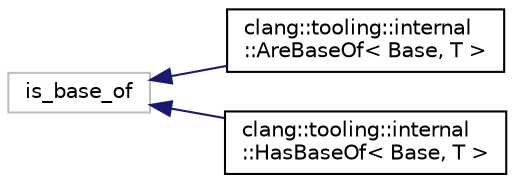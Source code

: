 digraph "Graphical Class Hierarchy"
{
 // LATEX_PDF_SIZE
  bgcolor="transparent";
  edge [fontname="Helvetica",fontsize="10",labelfontname="Helvetica",labelfontsize="10"];
  node [fontname="Helvetica",fontsize="10",shape=record];
  rankdir="LR";
  Node2813 [label="is_base_of",height=0.2,width=0.4,color="grey75",tooltip=" "];
  Node2813 -> Node0 [dir="back",color="midnightblue",fontsize="10",style="solid",fontname="Helvetica"];
  Node0 [label="clang::tooling::internal\l::AreBaseOf\< Base, T \>",height=0.2,width=0.4,color="black",URL="$structclang_1_1tooling_1_1internal_1_1AreBaseOf_3_01Base_00_01T_01_4.html",tooltip=" "];
  Node2813 -> Node2815 [dir="back",color="midnightblue",fontsize="10",style="solid",fontname="Helvetica"];
  Node2815 [label="clang::tooling::internal\l::HasBaseOf\< Base, T \>",height=0.2,width=0.4,color="black",URL="$structclang_1_1tooling_1_1internal_1_1HasBaseOf_3_01Base_00_01T_01_4.html",tooltip=" "];
}
